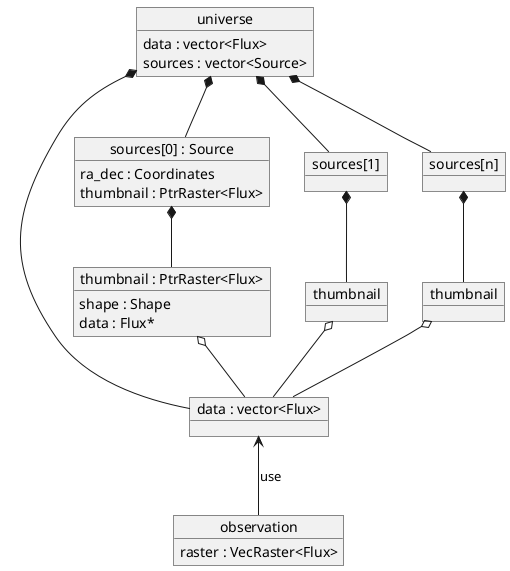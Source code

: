 @startuml

object universe {
    data : vector<Flux>
    sources : vector<Source>
}

object "data : vector<Flux>" as data

object "sources[0] : Source" as sources_0 {
    ra_dec : Coordinates
    thumbnail : PtrRaster<Flux>
}

object "sources[1]" as sources_1
object "sources[n]" as sources_n

object "thumbnail : PtrRaster<Flux>" as thumbnail_0 {
    shape : Shape
    data : Flux*
}

object "thumbnail" as thumbnail_1
object "thumbnail" as thumbnail_n

universe *- data

universe *-- sources_0
sources_0 *-- thumbnail_0
thumbnail_0 o-- data

universe *-- sources_1
sources_1 *-- thumbnail_1
thumbnail_1 o-- data

universe *-- sources_n
sources_n *-- thumbnail_n
thumbnail_n o-- data

object observation {
    raster : VecRaster<Flux>
}

data <-- observation : use

@enduml
